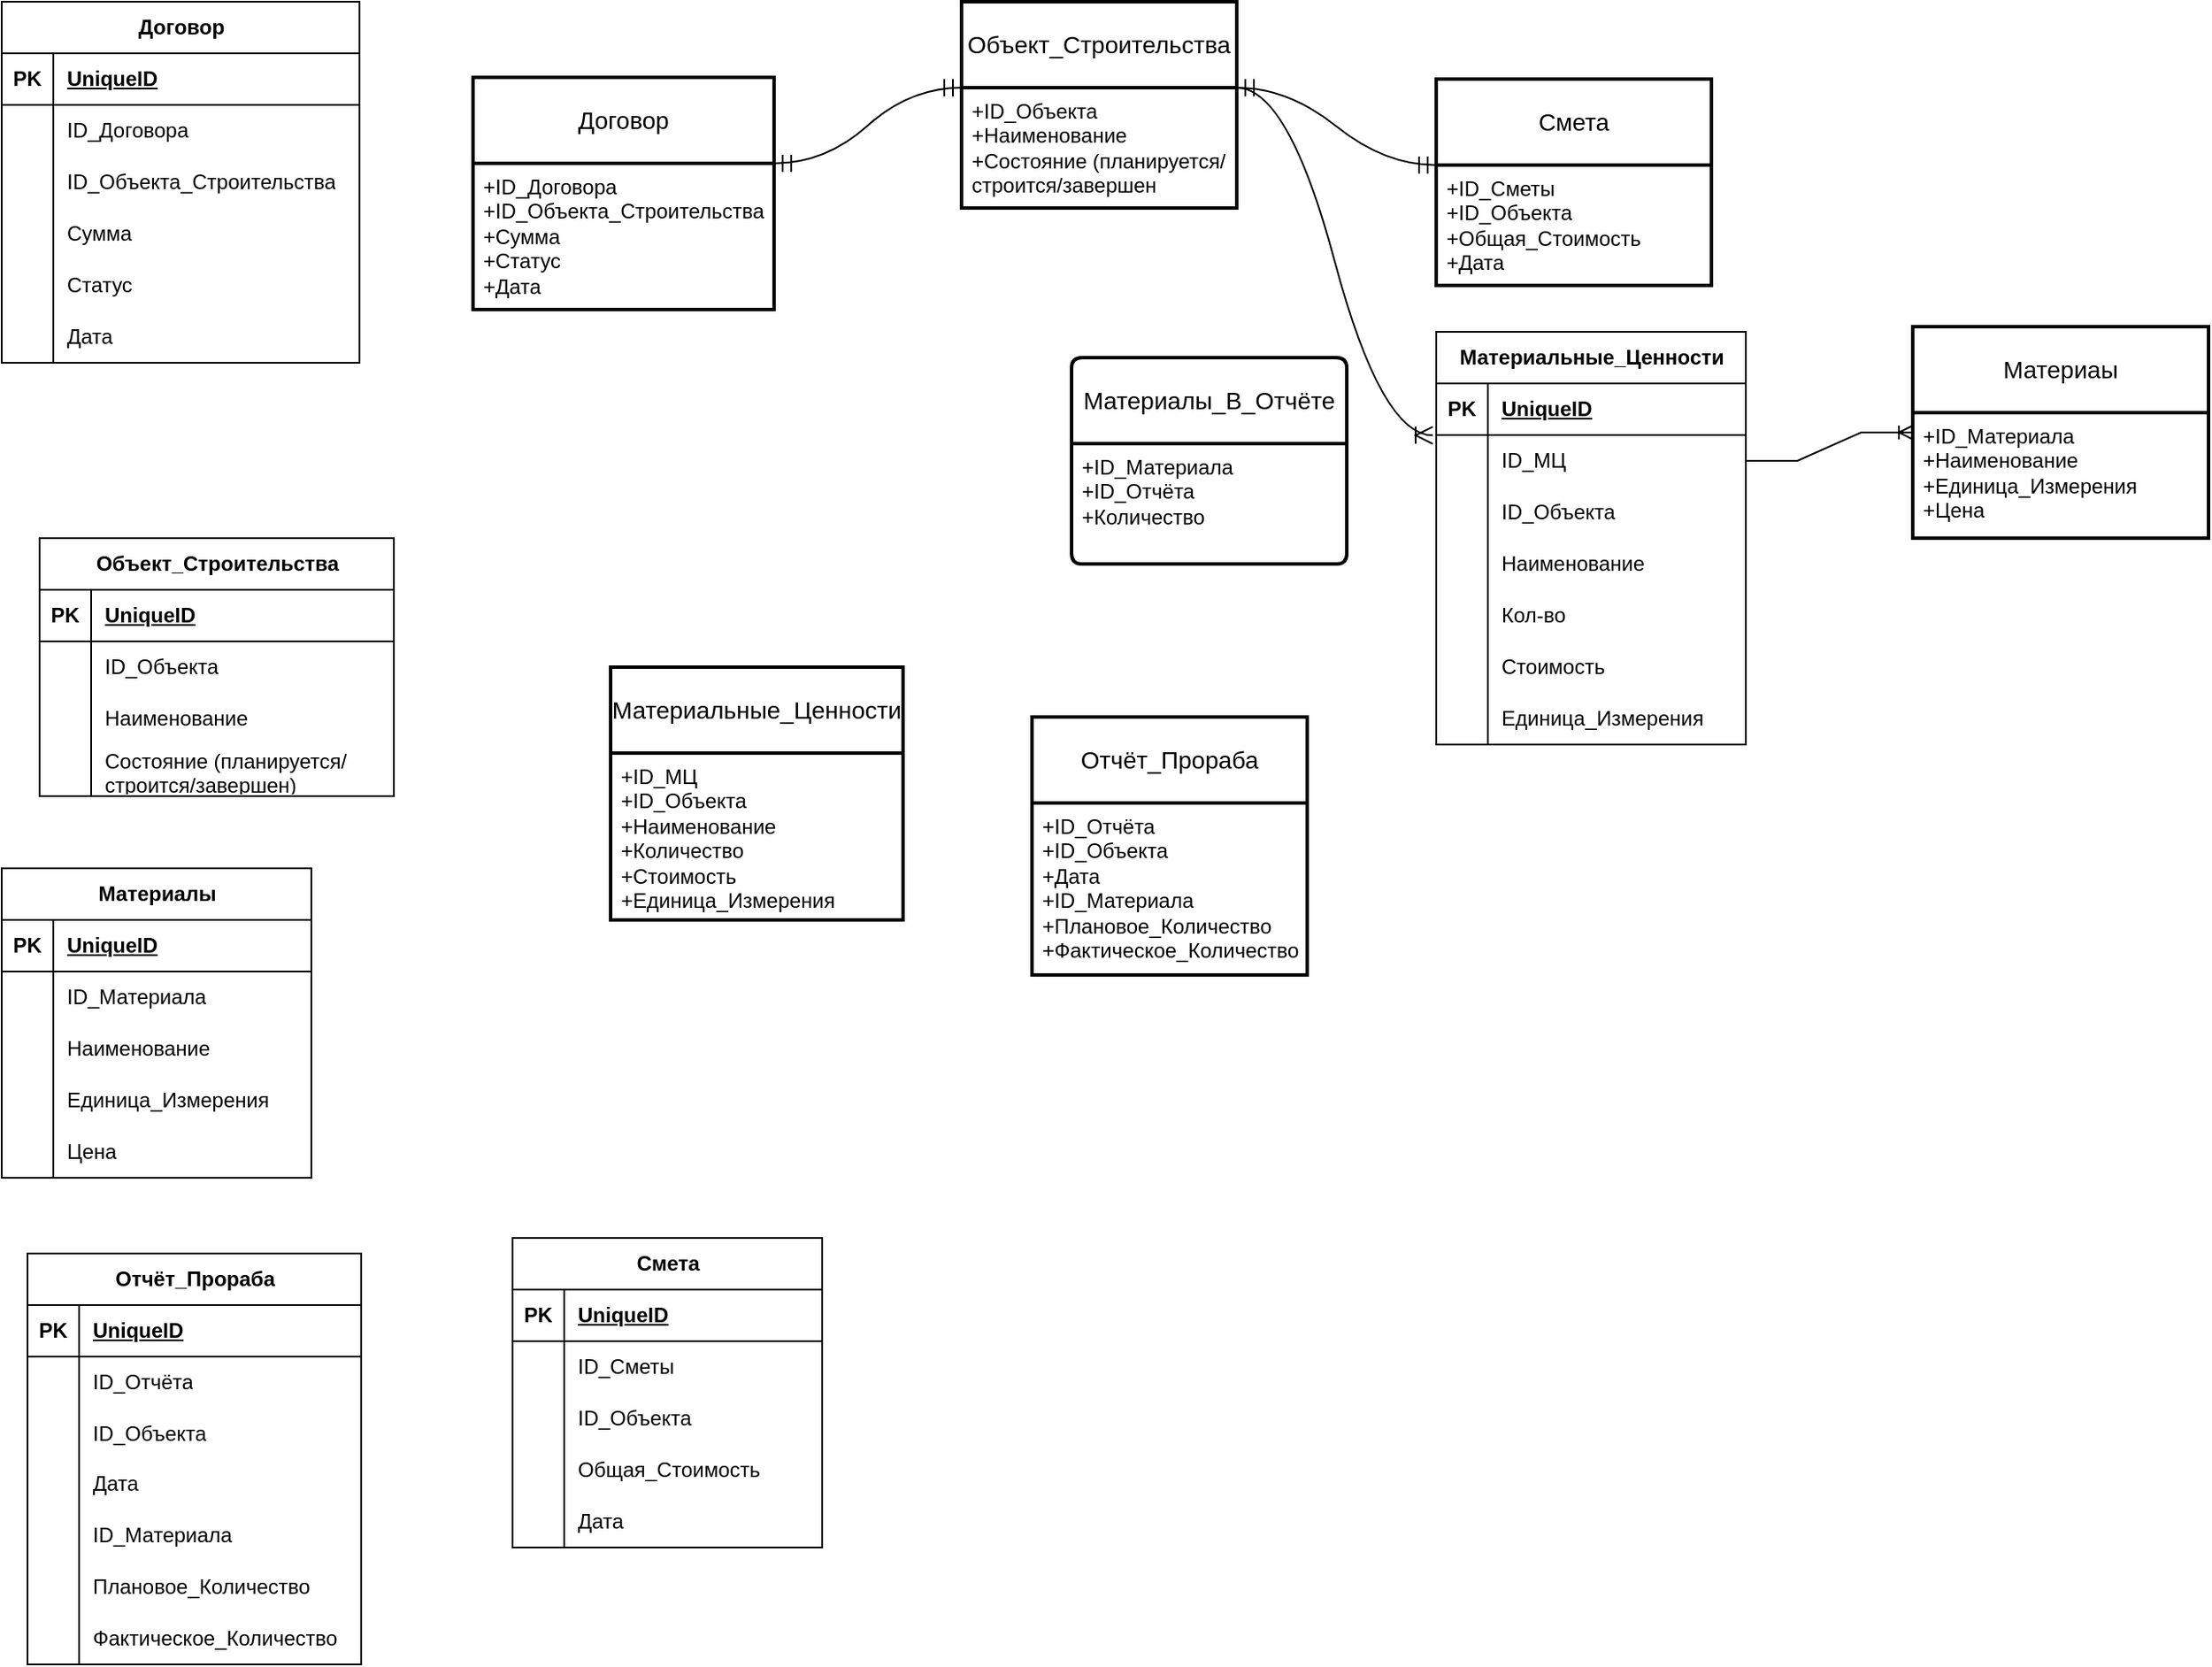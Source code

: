 <mxfile version="25.0.3" pages="2">
  <diagram name="Страница — 1" id="jWM-t-ALITsWInv-GOMF">
    <mxGraphModel dx="999" dy="909" grid="0" gridSize="10" guides="1" tooltips="1" connect="1" arrows="1" fold="1" page="0" pageScale="1" pageWidth="827" pageHeight="1169" math="0" shadow="0">
      <root>
        <mxCell id="0" />
        <mxCell id="1" parent="0" />
        <mxCell id="Ja0Q53BroZUUoiDDHx71-6" value="Договор" style="shape=table;startSize=30;container=1;collapsible=1;childLayout=tableLayout;fixedRows=1;rowLines=0;fontStyle=1;align=center;resizeLast=1;html=1;" parent="1" vertex="1">
          <mxGeometry x="89" y="-241" width="208" height="210" as="geometry" />
        </mxCell>
        <mxCell id="Ja0Q53BroZUUoiDDHx71-7" value="" style="shape=tableRow;horizontal=0;startSize=0;swimlaneHead=0;swimlaneBody=0;fillColor=none;collapsible=0;dropTarget=0;points=[[0,0.5],[1,0.5]];portConstraint=eastwest;top=0;left=0;right=0;bottom=1;" parent="Ja0Q53BroZUUoiDDHx71-6" vertex="1">
          <mxGeometry y="30" width="208" height="30" as="geometry" />
        </mxCell>
        <mxCell id="Ja0Q53BroZUUoiDDHx71-8" value="PK" style="shape=partialRectangle;connectable=0;fillColor=none;top=0;left=0;bottom=0;right=0;fontStyle=1;overflow=hidden;whiteSpace=wrap;html=1;" parent="Ja0Q53BroZUUoiDDHx71-7" vertex="1">
          <mxGeometry width="30" height="30" as="geometry">
            <mxRectangle width="30" height="30" as="alternateBounds" />
          </mxGeometry>
        </mxCell>
        <mxCell id="Ja0Q53BroZUUoiDDHx71-9" value="UniqueID" style="shape=partialRectangle;connectable=0;fillColor=none;top=0;left=0;bottom=0;right=0;align=left;spacingLeft=6;fontStyle=5;overflow=hidden;whiteSpace=wrap;html=1;" parent="Ja0Q53BroZUUoiDDHx71-7" vertex="1">
          <mxGeometry x="30" width="178" height="30" as="geometry">
            <mxRectangle width="178" height="30" as="alternateBounds" />
          </mxGeometry>
        </mxCell>
        <mxCell id="Ja0Q53BroZUUoiDDHx71-10" value="" style="shape=tableRow;horizontal=0;startSize=0;swimlaneHead=0;swimlaneBody=0;fillColor=none;collapsible=0;dropTarget=0;points=[[0,0.5],[1,0.5]];portConstraint=eastwest;top=0;left=0;right=0;bottom=0;" parent="Ja0Q53BroZUUoiDDHx71-6" vertex="1">
          <mxGeometry y="60" width="208" height="30" as="geometry" />
        </mxCell>
        <mxCell id="Ja0Q53BroZUUoiDDHx71-11" value="" style="shape=partialRectangle;connectable=0;fillColor=none;top=0;left=0;bottom=0;right=0;editable=1;overflow=hidden;whiteSpace=wrap;html=1;" parent="Ja0Q53BroZUUoiDDHx71-10" vertex="1">
          <mxGeometry width="30" height="30" as="geometry">
            <mxRectangle width="30" height="30" as="alternateBounds" />
          </mxGeometry>
        </mxCell>
        <mxCell id="Ja0Q53BroZUUoiDDHx71-12" value="ID_Договора" style="shape=partialRectangle;connectable=0;fillColor=none;top=0;left=0;bottom=0;right=0;align=left;spacingLeft=6;overflow=hidden;whiteSpace=wrap;html=1;" parent="Ja0Q53BroZUUoiDDHx71-10" vertex="1">
          <mxGeometry x="30" width="178" height="30" as="geometry">
            <mxRectangle width="178" height="30" as="alternateBounds" />
          </mxGeometry>
        </mxCell>
        <mxCell id="Ja0Q53BroZUUoiDDHx71-13" value="" style="shape=tableRow;horizontal=0;startSize=0;swimlaneHead=0;swimlaneBody=0;fillColor=none;collapsible=0;dropTarget=0;points=[[0,0.5],[1,0.5]];portConstraint=eastwest;top=0;left=0;right=0;bottom=0;" parent="Ja0Q53BroZUUoiDDHx71-6" vertex="1">
          <mxGeometry y="90" width="208" height="30" as="geometry" />
        </mxCell>
        <mxCell id="Ja0Q53BroZUUoiDDHx71-14" value="" style="shape=partialRectangle;connectable=0;fillColor=none;top=0;left=0;bottom=0;right=0;editable=1;overflow=hidden;whiteSpace=wrap;html=1;" parent="Ja0Q53BroZUUoiDDHx71-13" vertex="1">
          <mxGeometry width="30" height="30" as="geometry">
            <mxRectangle width="30" height="30" as="alternateBounds" />
          </mxGeometry>
        </mxCell>
        <mxCell id="Ja0Q53BroZUUoiDDHx71-15" value="ID_Объекта_Строительства" style="shape=partialRectangle;connectable=0;fillColor=none;top=0;left=0;bottom=0;right=0;align=left;spacingLeft=6;overflow=hidden;whiteSpace=wrap;html=1;" parent="Ja0Q53BroZUUoiDDHx71-13" vertex="1">
          <mxGeometry x="30" width="178" height="30" as="geometry">
            <mxRectangle width="178" height="30" as="alternateBounds" />
          </mxGeometry>
        </mxCell>
        <mxCell id="Ja0Q53BroZUUoiDDHx71-16" value="" style="shape=tableRow;horizontal=0;startSize=0;swimlaneHead=0;swimlaneBody=0;fillColor=none;collapsible=0;dropTarget=0;points=[[0,0.5],[1,0.5]];portConstraint=eastwest;top=0;left=0;right=0;bottom=0;" parent="Ja0Q53BroZUUoiDDHx71-6" vertex="1">
          <mxGeometry y="120" width="208" height="30" as="geometry" />
        </mxCell>
        <mxCell id="Ja0Q53BroZUUoiDDHx71-17" value="" style="shape=partialRectangle;connectable=0;fillColor=none;top=0;left=0;bottom=0;right=0;editable=1;overflow=hidden;whiteSpace=wrap;html=1;" parent="Ja0Q53BroZUUoiDDHx71-16" vertex="1">
          <mxGeometry width="30" height="30" as="geometry">
            <mxRectangle width="30" height="30" as="alternateBounds" />
          </mxGeometry>
        </mxCell>
        <mxCell id="Ja0Q53BroZUUoiDDHx71-18" value="Сумма" style="shape=partialRectangle;connectable=0;fillColor=none;top=0;left=0;bottom=0;right=0;align=left;spacingLeft=6;overflow=hidden;whiteSpace=wrap;html=1;" parent="Ja0Q53BroZUUoiDDHx71-16" vertex="1">
          <mxGeometry x="30" width="178" height="30" as="geometry">
            <mxRectangle width="178" height="30" as="alternateBounds" />
          </mxGeometry>
        </mxCell>
        <mxCell id="Ja0Q53BroZUUoiDDHx71-35" value="" style="shape=tableRow;horizontal=0;startSize=0;swimlaneHead=0;swimlaneBody=0;fillColor=none;collapsible=0;dropTarget=0;points=[[0,0.5],[1,0.5]];portConstraint=eastwest;top=0;left=0;right=0;bottom=0;" parent="Ja0Q53BroZUUoiDDHx71-6" vertex="1">
          <mxGeometry y="150" width="208" height="30" as="geometry" />
        </mxCell>
        <mxCell id="Ja0Q53BroZUUoiDDHx71-36" value="" style="shape=partialRectangle;connectable=0;fillColor=none;top=0;left=0;bottom=0;right=0;editable=1;overflow=hidden;whiteSpace=wrap;html=1;" parent="Ja0Q53BroZUUoiDDHx71-35" vertex="1">
          <mxGeometry width="30" height="30" as="geometry">
            <mxRectangle width="30" height="30" as="alternateBounds" />
          </mxGeometry>
        </mxCell>
        <mxCell id="Ja0Q53BroZUUoiDDHx71-37" value="Статус" style="shape=partialRectangle;connectable=0;fillColor=none;top=0;left=0;bottom=0;right=0;align=left;spacingLeft=6;overflow=hidden;whiteSpace=wrap;html=1;" parent="Ja0Q53BroZUUoiDDHx71-35" vertex="1">
          <mxGeometry x="30" width="178" height="30" as="geometry">
            <mxRectangle width="178" height="30" as="alternateBounds" />
          </mxGeometry>
        </mxCell>
        <mxCell id="Ja0Q53BroZUUoiDDHx71-38" value="" style="shape=tableRow;horizontal=0;startSize=0;swimlaneHead=0;swimlaneBody=0;fillColor=none;collapsible=0;dropTarget=0;points=[[0,0.5],[1,0.5]];portConstraint=eastwest;top=0;left=0;right=0;bottom=0;" parent="Ja0Q53BroZUUoiDDHx71-6" vertex="1">
          <mxGeometry y="180" width="208" height="30" as="geometry" />
        </mxCell>
        <mxCell id="Ja0Q53BroZUUoiDDHx71-39" value="" style="shape=partialRectangle;connectable=0;fillColor=none;top=0;left=0;bottom=0;right=0;editable=1;overflow=hidden;whiteSpace=wrap;html=1;" parent="Ja0Q53BroZUUoiDDHx71-38" vertex="1">
          <mxGeometry width="30" height="30" as="geometry">
            <mxRectangle width="30" height="30" as="alternateBounds" />
          </mxGeometry>
        </mxCell>
        <mxCell id="Ja0Q53BroZUUoiDDHx71-40" value="Дата" style="shape=partialRectangle;connectable=0;fillColor=none;top=0;left=0;bottom=0;right=0;align=left;spacingLeft=6;overflow=hidden;whiteSpace=wrap;html=1;" parent="Ja0Q53BroZUUoiDDHx71-38" vertex="1">
          <mxGeometry x="30" width="178" height="30" as="geometry">
            <mxRectangle width="178" height="30" as="alternateBounds" />
          </mxGeometry>
        </mxCell>
        <mxCell id="Ja0Q53BroZUUoiDDHx71-19" value="Объект_Строительства" style="shape=table;startSize=30;container=1;collapsible=1;childLayout=tableLayout;fixedRows=1;rowLines=0;fontStyle=1;align=center;resizeLast=1;html=1;" parent="1" vertex="1">
          <mxGeometry x="111" y="71" width="206" height="150" as="geometry" />
        </mxCell>
        <mxCell id="Ja0Q53BroZUUoiDDHx71-20" value="" style="shape=tableRow;horizontal=0;startSize=0;swimlaneHead=0;swimlaneBody=0;fillColor=none;collapsible=0;dropTarget=0;points=[[0,0.5],[1,0.5]];portConstraint=eastwest;top=0;left=0;right=0;bottom=1;" parent="Ja0Q53BroZUUoiDDHx71-19" vertex="1">
          <mxGeometry y="30" width="206" height="30" as="geometry" />
        </mxCell>
        <mxCell id="Ja0Q53BroZUUoiDDHx71-21" value="PK" style="shape=partialRectangle;connectable=0;fillColor=none;top=0;left=0;bottom=0;right=0;fontStyle=1;overflow=hidden;whiteSpace=wrap;html=1;" parent="Ja0Q53BroZUUoiDDHx71-20" vertex="1">
          <mxGeometry width="30" height="30" as="geometry">
            <mxRectangle width="30" height="30" as="alternateBounds" />
          </mxGeometry>
        </mxCell>
        <mxCell id="Ja0Q53BroZUUoiDDHx71-22" value="UniqueID" style="shape=partialRectangle;connectable=0;fillColor=none;top=0;left=0;bottom=0;right=0;align=left;spacingLeft=6;fontStyle=5;overflow=hidden;whiteSpace=wrap;html=1;" parent="Ja0Q53BroZUUoiDDHx71-20" vertex="1">
          <mxGeometry x="30" width="176" height="30" as="geometry">
            <mxRectangle width="176" height="30" as="alternateBounds" />
          </mxGeometry>
        </mxCell>
        <mxCell id="Ja0Q53BroZUUoiDDHx71-23" value="" style="shape=tableRow;horizontal=0;startSize=0;swimlaneHead=0;swimlaneBody=0;fillColor=none;collapsible=0;dropTarget=0;points=[[0,0.5],[1,0.5]];portConstraint=eastwest;top=0;left=0;right=0;bottom=0;" parent="Ja0Q53BroZUUoiDDHx71-19" vertex="1">
          <mxGeometry y="60" width="206" height="30" as="geometry" />
        </mxCell>
        <mxCell id="Ja0Q53BroZUUoiDDHx71-24" value="" style="shape=partialRectangle;connectable=0;fillColor=none;top=0;left=0;bottom=0;right=0;editable=1;overflow=hidden;whiteSpace=wrap;html=1;" parent="Ja0Q53BroZUUoiDDHx71-23" vertex="1">
          <mxGeometry width="30" height="30" as="geometry">
            <mxRectangle width="30" height="30" as="alternateBounds" />
          </mxGeometry>
        </mxCell>
        <mxCell id="Ja0Q53BroZUUoiDDHx71-25" value=" ID_Объекта" style="shape=partialRectangle;connectable=0;fillColor=none;top=0;left=0;bottom=0;right=0;align=left;spacingLeft=6;overflow=hidden;whiteSpace=wrap;html=1;" parent="Ja0Q53BroZUUoiDDHx71-23" vertex="1">
          <mxGeometry x="30" width="176" height="30" as="geometry">
            <mxRectangle width="176" height="30" as="alternateBounds" />
          </mxGeometry>
        </mxCell>
        <mxCell id="Ja0Q53BroZUUoiDDHx71-26" value="" style="shape=tableRow;horizontal=0;startSize=0;swimlaneHead=0;swimlaneBody=0;fillColor=none;collapsible=0;dropTarget=0;points=[[0,0.5],[1,0.5]];portConstraint=eastwest;top=0;left=0;right=0;bottom=0;" parent="Ja0Q53BroZUUoiDDHx71-19" vertex="1">
          <mxGeometry y="90" width="206" height="30" as="geometry" />
        </mxCell>
        <mxCell id="Ja0Q53BroZUUoiDDHx71-27" value="" style="shape=partialRectangle;connectable=0;fillColor=none;top=0;left=0;bottom=0;right=0;editable=1;overflow=hidden;whiteSpace=wrap;html=1;" parent="Ja0Q53BroZUUoiDDHx71-26" vertex="1">
          <mxGeometry width="30" height="30" as="geometry">
            <mxRectangle width="30" height="30" as="alternateBounds" />
          </mxGeometry>
        </mxCell>
        <mxCell id="Ja0Q53BroZUUoiDDHx71-28" value="Наименование" style="shape=partialRectangle;connectable=0;fillColor=none;top=0;left=0;bottom=0;right=0;align=left;spacingLeft=6;overflow=hidden;whiteSpace=wrap;html=1;" parent="Ja0Q53BroZUUoiDDHx71-26" vertex="1">
          <mxGeometry x="30" width="176" height="30" as="geometry">
            <mxRectangle width="176" height="30" as="alternateBounds" />
          </mxGeometry>
        </mxCell>
        <mxCell id="Ja0Q53BroZUUoiDDHx71-29" value="" style="shape=tableRow;horizontal=0;startSize=0;swimlaneHead=0;swimlaneBody=0;fillColor=none;collapsible=0;dropTarget=0;points=[[0,0.5],[1,0.5]];portConstraint=eastwest;top=0;left=0;right=0;bottom=0;" parent="Ja0Q53BroZUUoiDDHx71-19" vertex="1">
          <mxGeometry y="120" width="206" height="30" as="geometry" />
        </mxCell>
        <mxCell id="Ja0Q53BroZUUoiDDHx71-30" value="" style="shape=partialRectangle;connectable=0;fillColor=none;top=0;left=0;bottom=0;right=0;editable=1;overflow=hidden;whiteSpace=wrap;html=1;" parent="Ja0Q53BroZUUoiDDHx71-29" vertex="1">
          <mxGeometry width="30" height="30" as="geometry">
            <mxRectangle width="30" height="30" as="alternateBounds" />
          </mxGeometry>
        </mxCell>
        <mxCell id="Ja0Q53BroZUUoiDDHx71-31" value="Состояние (планируется/строится/завершен)" style="shape=partialRectangle;connectable=0;fillColor=none;top=0;left=0;bottom=0;right=0;align=left;spacingLeft=6;overflow=hidden;whiteSpace=wrap;html=1;" parent="Ja0Q53BroZUUoiDDHx71-29" vertex="1">
          <mxGeometry x="30" width="176" height="30" as="geometry">
            <mxRectangle width="176" height="30" as="alternateBounds" />
          </mxGeometry>
        </mxCell>
        <mxCell id="Ja0Q53BroZUUoiDDHx71-41" value="Материалы" style="shape=table;startSize=30;container=1;collapsible=1;childLayout=tableLayout;fixedRows=1;rowLines=0;fontStyle=1;align=center;resizeLast=1;html=1;" parent="1" vertex="1">
          <mxGeometry x="89" y="263" width="180" height="180" as="geometry" />
        </mxCell>
        <mxCell id="Ja0Q53BroZUUoiDDHx71-42" value="" style="shape=tableRow;horizontal=0;startSize=0;swimlaneHead=0;swimlaneBody=0;fillColor=none;collapsible=0;dropTarget=0;points=[[0,0.5],[1,0.5]];portConstraint=eastwest;top=0;left=0;right=0;bottom=1;" parent="Ja0Q53BroZUUoiDDHx71-41" vertex="1">
          <mxGeometry y="30" width="180" height="30" as="geometry" />
        </mxCell>
        <mxCell id="Ja0Q53BroZUUoiDDHx71-43" value="PK" style="shape=partialRectangle;connectable=0;fillColor=none;top=0;left=0;bottom=0;right=0;fontStyle=1;overflow=hidden;whiteSpace=wrap;html=1;" parent="Ja0Q53BroZUUoiDDHx71-42" vertex="1">
          <mxGeometry width="30" height="30" as="geometry">
            <mxRectangle width="30" height="30" as="alternateBounds" />
          </mxGeometry>
        </mxCell>
        <mxCell id="Ja0Q53BroZUUoiDDHx71-44" value="UniqueID" style="shape=partialRectangle;connectable=0;fillColor=none;top=0;left=0;bottom=0;right=0;align=left;spacingLeft=6;fontStyle=5;overflow=hidden;whiteSpace=wrap;html=1;" parent="Ja0Q53BroZUUoiDDHx71-42" vertex="1">
          <mxGeometry x="30" width="150" height="30" as="geometry">
            <mxRectangle width="150" height="30" as="alternateBounds" />
          </mxGeometry>
        </mxCell>
        <mxCell id="Ja0Q53BroZUUoiDDHx71-45" value="" style="shape=tableRow;horizontal=0;startSize=0;swimlaneHead=0;swimlaneBody=0;fillColor=none;collapsible=0;dropTarget=0;points=[[0,0.5],[1,0.5]];portConstraint=eastwest;top=0;left=0;right=0;bottom=0;" parent="Ja0Q53BroZUUoiDDHx71-41" vertex="1">
          <mxGeometry y="60" width="180" height="30" as="geometry" />
        </mxCell>
        <mxCell id="Ja0Q53BroZUUoiDDHx71-46" value="" style="shape=partialRectangle;connectable=0;fillColor=none;top=0;left=0;bottom=0;right=0;editable=1;overflow=hidden;whiteSpace=wrap;html=1;" parent="Ja0Q53BroZUUoiDDHx71-45" vertex="1">
          <mxGeometry width="30" height="30" as="geometry">
            <mxRectangle width="30" height="30" as="alternateBounds" />
          </mxGeometry>
        </mxCell>
        <mxCell id="Ja0Q53BroZUUoiDDHx71-47" value="ID_Материала" style="shape=partialRectangle;connectable=0;fillColor=none;top=0;left=0;bottom=0;right=0;align=left;spacingLeft=6;overflow=hidden;whiteSpace=wrap;html=1;" parent="Ja0Q53BroZUUoiDDHx71-45" vertex="1">
          <mxGeometry x="30" width="150" height="30" as="geometry">
            <mxRectangle width="150" height="30" as="alternateBounds" />
          </mxGeometry>
        </mxCell>
        <mxCell id="Ja0Q53BroZUUoiDDHx71-48" value="" style="shape=tableRow;horizontal=0;startSize=0;swimlaneHead=0;swimlaneBody=0;fillColor=none;collapsible=0;dropTarget=0;points=[[0,0.5],[1,0.5]];portConstraint=eastwest;top=0;left=0;right=0;bottom=0;" parent="Ja0Q53BroZUUoiDDHx71-41" vertex="1">
          <mxGeometry y="90" width="180" height="30" as="geometry" />
        </mxCell>
        <mxCell id="Ja0Q53BroZUUoiDDHx71-49" value="" style="shape=partialRectangle;connectable=0;fillColor=none;top=0;left=0;bottom=0;right=0;editable=1;overflow=hidden;whiteSpace=wrap;html=1;" parent="Ja0Q53BroZUUoiDDHx71-48" vertex="1">
          <mxGeometry width="30" height="30" as="geometry">
            <mxRectangle width="30" height="30" as="alternateBounds" />
          </mxGeometry>
        </mxCell>
        <mxCell id="Ja0Q53BroZUUoiDDHx71-50" value="Наименование" style="shape=partialRectangle;connectable=0;fillColor=none;top=0;left=0;bottom=0;right=0;align=left;spacingLeft=6;overflow=hidden;whiteSpace=wrap;html=1;" parent="Ja0Q53BroZUUoiDDHx71-48" vertex="1">
          <mxGeometry x="30" width="150" height="30" as="geometry">
            <mxRectangle width="150" height="30" as="alternateBounds" />
          </mxGeometry>
        </mxCell>
        <mxCell id="Ja0Q53BroZUUoiDDHx71-51" value="" style="shape=tableRow;horizontal=0;startSize=0;swimlaneHead=0;swimlaneBody=0;fillColor=none;collapsible=0;dropTarget=0;points=[[0,0.5],[1,0.5]];portConstraint=eastwest;top=0;left=0;right=0;bottom=0;" parent="Ja0Q53BroZUUoiDDHx71-41" vertex="1">
          <mxGeometry y="120" width="180" height="30" as="geometry" />
        </mxCell>
        <mxCell id="Ja0Q53BroZUUoiDDHx71-52" value="" style="shape=partialRectangle;connectable=0;fillColor=none;top=0;left=0;bottom=0;right=0;editable=1;overflow=hidden;whiteSpace=wrap;html=1;" parent="Ja0Q53BroZUUoiDDHx71-51" vertex="1">
          <mxGeometry width="30" height="30" as="geometry">
            <mxRectangle width="30" height="30" as="alternateBounds" />
          </mxGeometry>
        </mxCell>
        <mxCell id="Ja0Q53BroZUUoiDDHx71-53" value="Единица_Измерения" style="shape=partialRectangle;connectable=0;fillColor=none;top=0;left=0;bottom=0;right=0;align=left;spacingLeft=6;overflow=hidden;whiteSpace=wrap;html=1;" parent="Ja0Q53BroZUUoiDDHx71-51" vertex="1">
          <mxGeometry x="30" width="150" height="30" as="geometry">
            <mxRectangle width="150" height="30" as="alternateBounds" />
          </mxGeometry>
        </mxCell>
        <mxCell id="Ja0Q53BroZUUoiDDHx71-54" value="" style="shape=tableRow;horizontal=0;startSize=0;swimlaneHead=0;swimlaneBody=0;fillColor=none;collapsible=0;dropTarget=0;points=[[0,0.5],[1,0.5]];portConstraint=eastwest;top=0;left=0;right=0;bottom=0;" parent="Ja0Q53BroZUUoiDDHx71-41" vertex="1">
          <mxGeometry y="150" width="180" height="30" as="geometry" />
        </mxCell>
        <mxCell id="Ja0Q53BroZUUoiDDHx71-55" value="" style="shape=partialRectangle;connectable=0;fillColor=none;top=0;left=0;bottom=0;right=0;editable=1;overflow=hidden;whiteSpace=wrap;html=1;" parent="Ja0Q53BroZUUoiDDHx71-54" vertex="1">
          <mxGeometry width="30" height="30" as="geometry">
            <mxRectangle width="30" height="30" as="alternateBounds" />
          </mxGeometry>
        </mxCell>
        <mxCell id="Ja0Q53BroZUUoiDDHx71-56" value="Цена" style="shape=partialRectangle;connectable=0;fillColor=none;top=0;left=0;bottom=0;right=0;align=left;spacingLeft=6;overflow=hidden;whiteSpace=wrap;html=1;" parent="Ja0Q53BroZUUoiDDHx71-54" vertex="1">
          <mxGeometry x="30" width="150" height="30" as="geometry">
            <mxRectangle width="150" height="30" as="alternateBounds" />
          </mxGeometry>
        </mxCell>
        <mxCell id="Ja0Q53BroZUUoiDDHx71-57" value="Отчёт_Прораба" style="shape=table;startSize=30;container=1;collapsible=1;childLayout=tableLayout;fixedRows=1;rowLines=0;fontStyle=1;align=center;resizeLast=1;html=1;" parent="1" vertex="1">
          <mxGeometry x="104" y="487" width="194" height="239" as="geometry" />
        </mxCell>
        <mxCell id="Ja0Q53BroZUUoiDDHx71-58" value="" style="shape=tableRow;horizontal=0;startSize=0;swimlaneHead=0;swimlaneBody=0;fillColor=none;collapsible=0;dropTarget=0;points=[[0,0.5],[1,0.5]];portConstraint=eastwest;top=0;left=0;right=0;bottom=1;" parent="Ja0Q53BroZUUoiDDHx71-57" vertex="1">
          <mxGeometry y="30" width="194" height="30" as="geometry" />
        </mxCell>
        <mxCell id="Ja0Q53BroZUUoiDDHx71-59" value="PK" style="shape=partialRectangle;connectable=0;fillColor=none;top=0;left=0;bottom=0;right=0;fontStyle=1;overflow=hidden;whiteSpace=wrap;html=1;" parent="Ja0Q53BroZUUoiDDHx71-58" vertex="1">
          <mxGeometry width="30" height="30" as="geometry">
            <mxRectangle width="30" height="30" as="alternateBounds" />
          </mxGeometry>
        </mxCell>
        <mxCell id="Ja0Q53BroZUUoiDDHx71-60" value="UniqueID" style="shape=partialRectangle;connectable=0;fillColor=none;top=0;left=0;bottom=0;right=0;align=left;spacingLeft=6;fontStyle=5;overflow=hidden;whiteSpace=wrap;html=1;" parent="Ja0Q53BroZUUoiDDHx71-58" vertex="1">
          <mxGeometry x="30" width="164" height="30" as="geometry">
            <mxRectangle width="164" height="30" as="alternateBounds" />
          </mxGeometry>
        </mxCell>
        <mxCell id="Ja0Q53BroZUUoiDDHx71-61" value="" style="shape=tableRow;horizontal=0;startSize=0;swimlaneHead=0;swimlaneBody=0;fillColor=none;collapsible=0;dropTarget=0;points=[[0,0.5],[1,0.5]];portConstraint=eastwest;top=0;left=0;right=0;bottom=0;" parent="Ja0Q53BroZUUoiDDHx71-57" vertex="1">
          <mxGeometry y="60" width="194" height="30" as="geometry" />
        </mxCell>
        <mxCell id="Ja0Q53BroZUUoiDDHx71-62" value="" style="shape=partialRectangle;connectable=0;fillColor=none;top=0;left=0;bottom=0;right=0;editable=1;overflow=hidden;whiteSpace=wrap;html=1;" parent="Ja0Q53BroZUUoiDDHx71-61" vertex="1">
          <mxGeometry width="30" height="30" as="geometry">
            <mxRectangle width="30" height="30" as="alternateBounds" />
          </mxGeometry>
        </mxCell>
        <mxCell id="Ja0Q53BroZUUoiDDHx71-63" value="ID_Отчёта" style="shape=partialRectangle;connectable=0;fillColor=none;top=0;left=0;bottom=0;right=0;align=left;spacingLeft=6;overflow=hidden;whiteSpace=wrap;html=1;" parent="Ja0Q53BroZUUoiDDHx71-61" vertex="1">
          <mxGeometry x="30" width="164" height="30" as="geometry">
            <mxRectangle width="164" height="30" as="alternateBounds" />
          </mxGeometry>
        </mxCell>
        <mxCell id="Ja0Q53BroZUUoiDDHx71-64" value="" style="shape=tableRow;horizontal=0;startSize=0;swimlaneHead=0;swimlaneBody=0;fillColor=none;collapsible=0;dropTarget=0;points=[[0,0.5],[1,0.5]];portConstraint=eastwest;top=0;left=0;right=0;bottom=0;" parent="Ja0Q53BroZUUoiDDHx71-57" vertex="1">
          <mxGeometry y="90" width="194" height="29" as="geometry" />
        </mxCell>
        <mxCell id="Ja0Q53BroZUUoiDDHx71-65" value="" style="shape=partialRectangle;connectable=0;fillColor=none;top=0;left=0;bottom=0;right=0;editable=1;overflow=hidden;whiteSpace=wrap;html=1;" parent="Ja0Q53BroZUUoiDDHx71-64" vertex="1">
          <mxGeometry width="30" height="29" as="geometry">
            <mxRectangle width="30" height="29" as="alternateBounds" />
          </mxGeometry>
        </mxCell>
        <mxCell id="Ja0Q53BroZUUoiDDHx71-66" value="ID_Объекта" style="shape=partialRectangle;connectable=0;fillColor=none;top=0;left=0;bottom=0;right=0;align=left;spacingLeft=6;overflow=hidden;whiteSpace=wrap;html=1;" parent="Ja0Q53BroZUUoiDDHx71-64" vertex="1">
          <mxGeometry x="30" width="164" height="29" as="geometry">
            <mxRectangle width="164" height="29" as="alternateBounds" />
          </mxGeometry>
        </mxCell>
        <mxCell id="Ja0Q53BroZUUoiDDHx71-67" value="" style="shape=tableRow;horizontal=0;startSize=0;swimlaneHead=0;swimlaneBody=0;fillColor=none;collapsible=0;dropTarget=0;points=[[0,0.5],[1,0.5]];portConstraint=eastwest;top=0;left=0;right=0;bottom=0;" parent="Ja0Q53BroZUUoiDDHx71-57" vertex="1">
          <mxGeometry y="119" width="194" height="30" as="geometry" />
        </mxCell>
        <mxCell id="Ja0Q53BroZUUoiDDHx71-68" value="" style="shape=partialRectangle;connectable=0;fillColor=none;top=0;left=0;bottom=0;right=0;editable=1;overflow=hidden;whiteSpace=wrap;html=1;" parent="Ja0Q53BroZUUoiDDHx71-67" vertex="1">
          <mxGeometry width="30" height="30" as="geometry">
            <mxRectangle width="30" height="30" as="alternateBounds" />
          </mxGeometry>
        </mxCell>
        <mxCell id="Ja0Q53BroZUUoiDDHx71-69" value="Дата" style="shape=partialRectangle;connectable=0;fillColor=none;top=0;left=0;bottom=0;right=0;align=left;spacingLeft=6;overflow=hidden;whiteSpace=wrap;html=1;" parent="Ja0Q53BroZUUoiDDHx71-67" vertex="1">
          <mxGeometry x="30" width="164" height="30" as="geometry">
            <mxRectangle width="164" height="30" as="alternateBounds" />
          </mxGeometry>
        </mxCell>
        <mxCell id="Ja0Q53BroZUUoiDDHx71-70" value="" style="shape=tableRow;horizontal=0;startSize=0;swimlaneHead=0;swimlaneBody=0;fillColor=none;collapsible=0;dropTarget=0;points=[[0,0.5],[1,0.5]];portConstraint=eastwest;top=0;left=0;right=0;bottom=0;" parent="Ja0Q53BroZUUoiDDHx71-57" vertex="1">
          <mxGeometry y="149" width="194" height="30" as="geometry" />
        </mxCell>
        <mxCell id="Ja0Q53BroZUUoiDDHx71-71" value="" style="shape=partialRectangle;connectable=0;fillColor=none;top=0;left=0;bottom=0;right=0;editable=1;overflow=hidden;whiteSpace=wrap;html=1;" parent="Ja0Q53BroZUUoiDDHx71-70" vertex="1">
          <mxGeometry width="30" height="30" as="geometry">
            <mxRectangle width="30" height="30" as="alternateBounds" />
          </mxGeometry>
        </mxCell>
        <mxCell id="Ja0Q53BroZUUoiDDHx71-72" value="ID_Материала" style="shape=partialRectangle;connectable=0;fillColor=none;top=0;left=0;bottom=0;right=0;align=left;spacingLeft=6;overflow=hidden;whiteSpace=wrap;html=1;" parent="Ja0Q53BroZUUoiDDHx71-70" vertex="1">
          <mxGeometry x="30" width="164" height="30" as="geometry">
            <mxRectangle width="164" height="30" as="alternateBounds" />
          </mxGeometry>
        </mxCell>
        <mxCell id="Ja0Q53BroZUUoiDDHx71-73" value="" style="shape=tableRow;horizontal=0;startSize=0;swimlaneHead=0;swimlaneBody=0;fillColor=none;collapsible=0;dropTarget=0;points=[[0,0.5],[1,0.5]];portConstraint=eastwest;top=0;left=0;right=0;bottom=0;" parent="Ja0Q53BroZUUoiDDHx71-57" vertex="1">
          <mxGeometry y="179" width="194" height="30" as="geometry" />
        </mxCell>
        <mxCell id="Ja0Q53BroZUUoiDDHx71-74" value="" style="shape=partialRectangle;connectable=0;fillColor=none;top=0;left=0;bottom=0;right=0;editable=1;overflow=hidden;whiteSpace=wrap;html=1;" parent="Ja0Q53BroZUUoiDDHx71-73" vertex="1">
          <mxGeometry width="30" height="30" as="geometry">
            <mxRectangle width="30" height="30" as="alternateBounds" />
          </mxGeometry>
        </mxCell>
        <mxCell id="Ja0Q53BroZUUoiDDHx71-75" value="Плановое_Количество" style="shape=partialRectangle;connectable=0;fillColor=none;top=0;left=0;bottom=0;right=0;align=left;spacingLeft=6;overflow=hidden;whiteSpace=wrap;html=1;" parent="Ja0Q53BroZUUoiDDHx71-73" vertex="1">
          <mxGeometry x="30" width="164" height="30" as="geometry">
            <mxRectangle width="164" height="30" as="alternateBounds" />
          </mxGeometry>
        </mxCell>
        <mxCell id="Ja0Q53BroZUUoiDDHx71-76" value="" style="shape=tableRow;horizontal=0;startSize=0;swimlaneHead=0;swimlaneBody=0;fillColor=none;collapsible=0;dropTarget=0;points=[[0,0.5],[1,0.5]];portConstraint=eastwest;top=0;left=0;right=0;bottom=0;" parent="Ja0Q53BroZUUoiDDHx71-57" vertex="1">
          <mxGeometry y="209" width="194" height="30" as="geometry" />
        </mxCell>
        <mxCell id="Ja0Q53BroZUUoiDDHx71-77" value="" style="shape=partialRectangle;connectable=0;fillColor=none;top=0;left=0;bottom=0;right=0;editable=1;overflow=hidden;whiteSpace=wrap;html=1;" parent="Ja0Q53BroZUUoiDDHx71-76" vertex="1">
          <mxGeometry width="30" height="30" as="geometry">
            <mxRectangle width="30" height="30" as="alternateBounds" />
          </mxGeometry>
        </mxCell>
        <mxCell id="Ja0Q53BroZUUoiDDHx71-78" value="Фактическое_Количество" style="shape=partialRectangle;connectable=0;fillColor=none;top=0;left=0;bottom=0;right=0;align=left;spacingLeft=6;overflow=hidden;whiteSpace=wrap;html=1;" parent="Ja0Q53BroZUUoiDDHx71-76" vertex="1">
          <mxGeometry x="30" width="164" height="30" as="geometry">
            <mxRectangle width="164" height="30" as="alternateBounds" />
          </mxGeometry>
        </mxCell>
        <mxCell id="Ja0Q53BroZUUoiDDHx71-79" value="Смета" style="shape=table;startSize=30;container=1;collapsible=1;childLayout=tableLayout;fixedRows=1;rowLines=0;fontStyle=1;align=center;resizeLast=1;html=1;" parent="1" vertex="1">
          <mxGeometry x="386" y="478" width="180" height="180" as="geometry" />
        </mxCell>
        <mxCell id="Ja0Q53BroZUUoiDDHx71-80" value="" style="shape=tableRow;horizontal=0;startSize=0;swimlaneHead=0;swimlaneBody=0;fillColor=none;collapsible=0;dropTarget=0;points=[[0,0.5],[1,0.5]];portConstraint=eastwest;top=0;left=0;right=0;bottom=1;" parent="Ja0Q53BroZUUoiDDHx71-79" vertex="1">
          <mxGeometry y="30" width="180" height="30" as="geometry" />
        </mxCell>
        <mxCell id="Ja0Q53BroZUUoiDDHx71-81" value="PK" style="shape=partialRectangle;connectable=0;fillColor=none;top=0;left=0;bottom=0;right=0;fontStyle=1;overflow=hidden;whiteSpace=wrap;html=1;" parent="Ja0Q53BroZUUoiDDHx71-80" vertex="1">
          <mxGeometry width="30" height="30" as="geometry">
            <mxRectangle width="30" height="30" as="alternateBounds" />
          </mxGeometry>
        </mxCell>
        <mxCell id="Ja0Q53BroZUUoiDDHx71-82" value="UniqueID" style="shape=partialRectangle;connectable=0;fillColor=none;top=0;left=0;bottom=0;right=0;align=left;spacingLeft=6;fontStyle=5;overflow=hidden;whiteSpace=wrap;html=1;" parent="Ja0Q53BroZUUoiDDHx71-80" vertex="1">
          <mxGeometry x="30" width="150" height="30" as="geometry">
            <mxRectangle width="150" height="30" as="alternateBounds" />
          </mxGeometry>
        </mxCell>
        <mxCell id="Ja0Q53BroZUUoiDDHx71-83" value="" style="shape=tableRow;horizontal=0;startSize=0;swimlaneHead=0;swimlaneBody=0;fillColor=none;collapsible=0;dropTarget=0;points=[[0,0.5],[1,0.5]];portConstraint=eastwest;top=0;left=0;right=0;bottom=0;" parent="Ja0Q53BroZUUoiDDHx71-79" vertex="1">
          <mxGeometry y="60" width="180" height="30" as="geometry" />
        </mxCell>
        <mxCell id="Ja0Q53BroZUUoiDDHx71-84" value="" style="shape=partialRectangle;connectable=0;fillColor=none;top=0;left=0;bottom=0;right=0;editable=1;overflow=hidden;whiteSpace=wrap;html=1;" parent="Ja0Q53BroZUUoiDDHx71-83" vertex="1">
          <mxGeometry width="30" height="30" as="geometry">
            <mxRectangle width="30" height="30" as="alternateBounds" />
          </mxGeometry>
        </mxCell>
        <mxCell id="Ja0Q53BroZUUoiDDHx71-85" value="ID_Сметы" style="shape=partialRectangle;connectable=0;fillColor=none;top=0;left=0;bottom=0;right=0;align=left;spacingLeft=6;overflow=hidden;whiteSpace=wrap;html=1;" parent="Ja0Q53BroZUUoiDDHx71-83" vertex="1">
          <mxGeometry x="30" width="150" height="30" as="geometry">
            <mxRectangle width="150" height="30" as="alternateBounds" />
          </mxGeometry>
        </mxCell>
        <mxCell id="Ja0Q53BroZUUoiDDHx71-86" value="" style="shape=tableRow;horizontal=0;startSize=0;swimlaneHead=0;swimlaneBody=0;fillColor=none;collapsible=0;dropTarget=0;points=[[0,0.5],[1,0.5]];portConstraint=eastwest;top=0;left=0;right=0;bottom=0;" parent="Ja0Q53BroZUUoiDDHx71-79" vertex="1">
          <mxGeometry y="90" width="180" height="30" as="geometry" />
        </mxCell>
        <mxCell id="Ja0Q53BroZUUoiDDHx71-87" value="" style="shape=partialRectangle;connectable=0;fillColor=none;top=0;left=0;bottom=0;right=0;editable=1;overflow=hidden;whiteSpace=wrap;html=1;" parent="Ja0Q53BroZUUoiDDHx71-86" vertex="1">
          <mxGeometry width="30" height="30" as="geometry">
            <mxRectangle width="30" height="30" as="alternateBounds" />
          </mxGeometry>
        </mxCell>
        <mxCell id="Ja0Q53BroZUUoiDDHx71-88" value="ID_Объекта" style="shape=partialRectangle;connectable=0;fillColor=none;top=0;left=0;bottom=0;right=0;align=left;spacingLeft=6;overflow=hidden;whiteSpace=wrap;html=1;" parent="Ja0Q53BroZUUoiDDHx71-86" vertex="1">
          <mxGeometry x="30" width="150" height="30" as="geometry">
            <mxRectangle width="150" height="30" as="alternateBounds" />
          </mxGeometry>
        </mxCell>
        <mxCell id="Ja0Q53BroZUUoiDDHx71-89" value="" style="shape=tableRow;horizontal=0;startSize=0;swimlaneHead=0;swimlaneBody=0;fillColor=none;collapsible=0;dropTarget=0;points=[[0,0.5],[1,0.5]];portConstraint=eastwest;top=0;left=0;right=0;bottom=0;" parent="Ja0Q53BroZUUoiDDHx71-79" vertex="1">
          <mxGeometry y="120" width="180" height="30" as="geometry" />
        </mxCell>
        <mxCell id="Ja0Q53BroZUUoiDDHx71-90" value="" style="shape=partialRectangle;connectable=0;fillColor=none;top=0;left=0;bottom=0;right=0;editable=1;overflow=hidden;whiteSpace=wrap;html=1;" parent="Ja0Q53BroZUUoiDDHx71-89" vertex="1">
          <mxGeometry width="30" height="30" as="geometry">
            <mxRectangle width="30" height="30" as="alternateBounds" />
          </mxGeometry>
        </mxCell>
        <mxCell id="Ja0Q53BroZUUoiDDHx71-91" value="Общая_Стоимость" style="shape=partialRectangle;connectable=0;fillColor=none;top=0;left=0;bottom=0;right=0;align=left;spacingLeft=6;overflow=hidden;whiteSpace=wrap;html=1;" parent="Ja0Q53BroZUUoiDDHx71-89" vertex="1">
          <mxGeometry x="30" width="150" height="30" as="geometry">
            <mxRectangle width="150" height="30" as="alternateBounds" />
          </mxGeometry>
        </mxCell>
        <mxCell id="Ja0Q53BroZUUoiDDHx71-92" value="" style="shape=tableRow;horizontal=0;startSize=0;swimlaneHead=0;swimlaneBody=0;fillColor=none;collapsible=0;dropTarget=0;points=[[0,0.5],[1,0.5]];portConstraint=eastwest;top=0;left=0;right=0;bottom=0;" parent="Ja0Q53BroZUUoiDDHx71-79" vertex="1">
          <mxGeometry y="150" width="180" height="30" as="geometry" />
        </mxCell>
        <mxCell id="Ja0Q53BroZUUoiDDHx71-93" value="" style="shape=partialRectangle;connectable=0;fillColor=none;top=0;left=0;bottom=0;right=0;editable=1;overflow=hidden;whiteSpace=wrap;html=1;" parent="Ja0Q53BroZUUoiDDHx71-92" vertex="1">
          <mxGeometry width="30" height="30" as="geometry">
            <mxRectangle width="30" height="30" as="alternateBounds" />
          </mxGeometry>
        </mxCell>
        <mxCell id="Ja0Q53BroZUUoiDDHx71-94" value="Дата" style="shape=partialRectangle;connectable=0;fillColor=none;top=0;left=0;bottom=0;right=0;align=left;spacingLeft=6;overflow=hidden;whiteSpace=wrap;html=1;" parent="Ja0Q53BroZUUoiDDHx71-92" vertex="1">
          <mxGeometry x="30" width="150" height="30" as="geometry">
            <mxRectangle width="150" height="30" as="alternateBounds" />
          </mxGeometry>
        </mxCell>
        <mxCell id="Ja0Q53BroZUUoiDDHx71-95" value="Материальные_Ценности" style="shape=table;startSize=30;container=1;collapsible=1;childLayout=tableLayout;fixedRows=1;rowLines=0;fontStyle=1;align=center;resizeLast=1;html=1;" parent="1" vertex="1">
          <mxGeometry x="923" y="-49" width="180" height="240" as="geometry" />
        </mxCell>
        <mxCell id="Ja0Q53BroZUUoiDDHx71-96" value="" style="shape=tableRow;horizontal=0;startSize=0;swimlaneHead=0;swimlaneBody=0;fillColor=none;collapsible=0;dropTarget=0;points=[[0,0.5],[1,0.5]];portConstraint=eastwest;top=0;left=0;right=0;bottom=1;" parent="Ja0Q53BroZUUoiDDHx71-95" vertex="1">
          <mxGeometry y="30" width="180" height="30" as="geometry" />
        </mxCell>
        <mxCell id="Ja0Q53BroZUUoiDDHx71-97" value="PK" style="shape=partialRectangle;connectable=0;fillColor=none;top=0;left=0;bottom=0;right=0;fontStyle=1;overflow=hidden;whiteSpace=wrap;html=1;" parent="Ja0Q53BroZUUoiDDHx71-96" vertex="1">
          <mxGeometry width="30" height="30" as="geometry">
            <mxRectangle width="30" height="30" as="alternateBounds" />
          </mxGeometry>
        </mxCell>
        <mxCell id="Ja0Q53BroZUUoiDDHx71-98" value="UniqueID" style="shape=partialRectangle;connectable=0;fillColor=none;top=0;left=0;bottom=0;right=0;align=left;spacingLeft=6;fontStyle=5;overflow=hidden;whiteSpace=wrap;html=1;" parent="Ja0Q53BroZUUoiDDHx71-96" vertex="1">
          <mxGeometry x="30" width="150" height="30" as="geometry">
            <mxRectangle width="150" height="30" as="alternateBounds" />
          </mxGeometry>
        </mxCell>
        <mxCell id="Ja0Q53BroZUUoiDDHx71-99" value="" style="shape=tableRow;horizontal=0;startSize=0;swimlaneHead=0;swimlaneBody=0;fillColor=none;collapsible=0;dropTarget=0;points=[[0,0.5],[1,0.5]];portConstraint=eastwest;top=0;left=0;right=0;bottom=0;" parent="Ja0Q53BroZUUoiDDHx71-95" vertex="1">
          <mxGeometry y="60" width="180" height="30" as="geometry" />
        </mxCell>
        <mxCell id="Ja0Q53BroZUUoiDDHx71-100" value="" style="shape=partialRectangle;connectable=0;fillColor=none;top=0;left=0;bottom=0;right=0;editable=1;overflow=hidden;whiteSpace=wrap;html=1;" parent="Ja0Q53BroZUUoiDDHx71-99" vertex="1">
          <mxGeometry width="30" height="30" as="geometry">
            <mxRectangle width="30" height="30" as="alternateBounds" />
          </mxGeometry>
        </mxCell>
        <mxCell id="Ja0Q53BroZUUoiDDHx71-101" value="ID_МЦ" style="shape=partialRectangle;connectable=0;fillColor=none;top=0;left=0;bottom=0;right=0;align=left;spacingLeft=6;overflow=hidden;whiteSpace=wrap;html=1;" parent="Ja0Q53BroZUUoiDDHx71-99" vertex="1">
          <mxGeometry x="30" width="150" height="30" as="geometry">
            <mxRectangle width="150" height="30" as="alternateBounds" />
          </mxGeometry>
        </mxCell>
        <mxCell id="Ja0Q53BroZUUoiDDHx71-102" value="" style="shape=tableRow;horizontal=0;startSize=0;swimlaneHead=0;swimlaneBody=0;fillColor=none;collapsible=0;dropTarget=0;points=[[0,0.5],[1,0.5]];portConstraint=eastwest;top=0;left=0;right=0;bottom=0;" parent="Ja0Q53BroZUUoiDDHx71-95" vertex="1">
          <mxGeometry y="90" width="180" height="30" as="geometry" />
        </mxCell>
        <mxCell id="Ja0Q53BroZUUoiDDHx71-103" value="" style="shape=partialRectangle;connectable=0;fillColor=none;top=0;left=0;bottom=0;right=0;editable=1;overflow=hidden;whiteSpace=wrap;html=1;" parent="Ja0Q53BroZUUoiDDHx71-102" vertex="1">
          <mxGeometry width="30" height="30" as="geometry">
            <mxRectangle width="30" height="30" as="alternateBounds" />
          </mxGeometry>
        </mxCell>
        <mxCell id="Ja0Q53BroZUUoiDDHx71-104" value="ID_Объекта" style="shape=partialRectangle;connectable=0;fillColor=none;top=0;left=0;bottom=0;right=0;align=left;spacingLeft=6;overflow=hidden;whiteSpace=wrap;html=1;" parent="Ja0Q53BroZUUoiDDHx71-102" vertex="1">
          <mxGeometry x="30" width="150" height="30" as="geometry">
            <mxRectangle width="150" height="30" as="alternateBounds" />
          </mxGeometry>
        </mxCell>
        <mxCell id="Ja0Q53BroZUUoiDDHx71-105" value="" style="shape=tableRow;horizontal=0;startSize=0;swimlaneHead=0;swimlaneBody=0;fillColor=none;collapsible=0;dropTarget=0;points=[[0,0.5],[1,0.5]];portConstraint=eastwest;top=0;left=0;right=0;bottom=0;" parent="Ja0Q53BroZUUoiDDHx71-95" vertex="1">
          <mxGeometry y="120" width="180" height="30" as="geometry" />
        </mxCell>
        <mxCell id="Ja0Q53BroZUUoiDDHx71-106" value="" style="shape=partialRectangle;connectable=0;fillColor=none;top=0;left=0;bottom=0;right=0;editable=1;overflow=hidden;whiteSpace=wrap;html=1;" parent="Ja0Q53BroZUUoiDDHx71-105" vertex="1">
          <mxGeometry width="30" height="30" as="geometry">
            <mxRectangle width="30" height="30" as="alternateBounds" />
          </mxGeometry>
        </mxCell>
        <mxCell id="Ja0Q53BroZUUoiDDHx71-107" value="Наименование" style="shape=partialRectangle;connectable=0;fillColor=none;top=0;left=0;bottom=0;right=0;align=left;spacingLeft=6;overflow=hidden;whiteSpace=wrap;html=1;" parent="Ja0Q53BroZUUoiDDHx71-105" vertex="1">
          <mxGeometry x="30" width="150" height="30" as="geometry">
            <mxRectangle width="150" height="30" as="alternateBounds" />
          </mxGeometry>
        </mxCell>
        <mxCell id="Ja0Q53BroZUUoiDDHx71-118" value="" style="shape=tableRow;horizontal=0;startSize=0;swimlaneHead=0;swimlaneBody=0;fillColor=none;collapsible=0;dropTarget=0;points=[[0,0.5],[1,0.5]];portConstraint=eastwest;top=0;left=0;right=0;bottom=0;" parent="Ja0Q53BroZUUoiDDHx71-95" vertex="1">
          <mxGeometry y="150" width="180" height="30" as="geometry" />
        </mxCell>
        <mxCell id="Ja0Q53BroZUUoiDDHx71-119" value="" style="shape=partialRectangle;connectable=0;fillColor=none;top=0;left=0;bottom=0;right=0;editable=1;overflow=hidden;whiteSpace=wrap;html=1;" parent="Ja0Q53BroZUUoiDDHx71-118" vertex="1">
          <mxGeometry width="30" height="30" as="geometry">
            <mxRectangle width="30" height="30" as="alternateBounds" />
          </mxGeometry>
        </mxCell>
        <mxCell id="Ja0Q53BroZUUoiDDHx71-120" value="Кол-во" style="shape=partialRectangle;connectable=0;fillColor=none;top=0;left=0;bottom=0;right=0;align=left;spacingLeft=6;overflow=hidden;whiteSpace=wrap;html=1;" parent="Ja0Q53BroZUUoiDDHx71-118" vertex="1">
          <mxGeometry x="30" width="150" height="30" as="geometry">
            <mxRectangle width="150" height="30" as="alternateBounds" />
          </mxGeometry>
        </mxCell>
        <mxCell id="Ja0Q53BroZUUoiDDHx71-121" value="" style="shape=tableRow;horizontal=0;startSize=0;swimlaneHead=0;swimlaneBody=0;fillColor=none;collapsible=0;dropTarget=0;points=[[0,0.5],[1,0.5]];portConstraint=eastwest;top=0;left=0;right=0;bottom=0;" parent="Ja0Q53BroZUUoiDDHx71-95" vertex="1">
          <mxGeometry y="180" width="180" height="30" as="geometry" />
        </mxCell>
        <mxCell id="Ja0Q53BroZUUoiDDHx71-122" value="" style="shape=partialRectangle;connectable=0;fillColor=none;top=0;left=0;bottom=0;right=0;editable=1;overflow=hidden;whiteSpace=wrap;html=1;" parent="Ja0Q53BroZUUoiDDHx71-121" vertex="1">
          <mxGeometry width="30" height="30" as="geometry">
            <mxRectangle width="30" height="30" as="alternateBounds" />
          </mxGeometry>
        </mxCell>
        <mxCell id="Ja0Q53BroZUUoiDDHx71-123" value="Стоимость" style="shape=partialRectangle;connectable=0;fillColor=none;top=0;left=0;bottom=0;right=0;align=left;spacingLeft=6;overflow=hidden;whiteSpace=wrap;html=1;" parent="Ja0Q53BroZUUoiDDHx71-121" vertex="1">
          <mxGeometry x="30" width="150" height="30" as="geometry">
            <mxRectangle width="150" height="30" as="alternateBounds" />
          </mxGeometry>
        </mxCell>
        <mxCell id="Ja0Q53BroZUUoiDDHx71-124" value="" style="shape=tableRow;horizontal=0;startSize=0;swimlaneHead=0;swimlaneBody=0;fillColor=none;collapsible=0;dropTarget=0;points=[[0,0.5],[1,0.5]];portConstraint=eastwest;top=0;left=0;right=0;bottom=0;" parent="Ja0Q53BroZUUoiDDHx71-95" vertex="1">
          <mxGeometry y="210" width="180" height="30" as="geometry" />
        </mxCell>
        <mxCell id="Ja0Q53BroZUUoiDDHx71-125" value="" style="shape=partialRectangle;connectable=0;fillColor=none;top=0;left=0;bottom=0;right=0;editable=1;overflow=hidden;whiteSpace=wrap;html=1;" parent="Ja0Q53BroZUUoiDDHx71-124" vertex="1">
          <mxGeometry width="30" height="30" as="geometry">
            <mxRectangle width="30" height="30" as="alternateBounds" />
          </mxGeometry>
        </mxCell>
        <mxCell id="Ja0Q53BroZUUoiDDHx71-126" value="Единица_Измерения" style="shape=partialRectangle;connectable=0;fillColor=none;top=0;left=0;bottom=0;right=0;align=left;spacingLeft=6;overflow=hidden;whiteSpace=wrap;html=1;" parent="Ja0Q53BroZUUoiDDHx71-124" vertex="1">
          <mxGeometry x="30" width="150" height="30" as="geometry">
            <mxRectangle width="150" height="30" as="alternateBounds" />
          </mxGeometry>
        </mxCell>
        <mxCell id="Ja0Q53BroZUUoiDDHx71-108" value="Договор" style="swimlane;childLayout=stackLayout;horizontal=1;startSize=50;horizontalStack=0;rounded=1;fontSize=14;fontStyle=0;strokeWidth=2;resizeParent=0;resizeLast=1;shadow=0;dashed=0;align=center;arcSize=0;whiteSpace=wrap;html=1;" parent="1" vertex="1">
          <mxGeometry x="363" y="-197" width="175" height="135" as="geometry" />
        </mxCell>
        <mxCell id="Ja0Q53BroZUUoiDDHx71-109" value="+ID_Договора&lt;br&gt;+ID_Объекта_Строительства&lt;br&gt;+Сумма&lt;div&gt;+Статус&lt;/div&gt;&lt;div&gt;+Дата&lt;/div&gt;" style="align=left;strokeColor=none;fillColor=none;spacingLeft=4;fontSize=12;verticalAlign=top;resizable=0;rotatable=0;part=1;html=1;" parent="Ja0Q53BroZUUoiDDHx71-108" vertex="1">
          <mxGeometry y="50" width="175" height="85" as="geometry" />
        </mxCell>
        <mxCell id="Ja0Q53BroZUUoiDDHx71-110" value="Объект_Строительства" style="swimlane;childLayout=stackLayout;horizontal=1;startSize=50;horizontalStack=0;rounded=1;fontSize=14;fontStyle=0;strokeWidth=2;resizeParent=0;resizeLast=1;shadow=0;dashed=0;align=center;arcSize=0;whiteSpace=wrap;html=1;" parent="1" vertex="1">
          <mxGeometry x="647" y="-241" width="160" height="120" as="geometry" />
        </mxCell>
        <mxCell id="Ja0Q53BroZUUoiDDHx71-111" value="+ID_Объекта&lt;br&gt;+Наименование&lt;br&gt;+Состояние (планируется/&lt;div&gt;строится/завершен&lt;br&gt;&lt;/div&gt;" style="align=left;strokeColor=none;fillColor=none;spacingLeft=4;fontSize=12;verticalAlign=top;resizable=0;rotatable=0;part=1;html=1;" parent="Ja0Q53BroZUUoiDDHx71-110" vertex="1">
          <mxGeometry y="50" width="160" height="70" as="geometry" />
        </mxCell>
        <mxCell id="Ja0Q53BroZUUoiDDHx71-114" value="Материаы" style="swimlane;childLayout=stackLayout;horizontal=1;startSize=50;horizontalStack=0;rounded=1;fontSize=14;fontStyle=0;strokeWidth=2;resizeParent=0;resizeLast=1;shadow=0;dashed=0;align=center;arcSize=0;whiteSpace=wrap;html=1;" parent="1" vertex="1">
          <mxGeometry x="1200" y="-52" width="172" height="123" as="geometry" />
        </mxCell>
        <mxCell id="Ja0Q53BroZUUoiDDHx71-115" value="+ID_Материала&lt;br&gt;+Наименование&lt;br&gt;+Единица_Измерения&lt;div&gt;+Цена&lt;/div&gt;" style="align=left;strokeColor=none;fillColor=none;spacingLeft=4;fontSize=12;verticalAlign=top;resizable=0;rotatable=0;part=1;html=1;" parent="Ja0Q53BroZUUoiDDHx71-114" vertex="1">
          <mxGeometry y="50" width="172" height="73" as="geometry" />
        </mxCell>
        <mxCell id="Ja0Q53BroZUUoiDDHx71-116" value="Материальные_Ценности" style="swimlane;childLayout=stackLayout;horizontal=1;startSize=50;horizontalStack=0;rounded=1;fontSize=14;fontStyle=0;strokeWidth=2;resizeParent=0;resizeLast=1;shadow=0;dashed=0;align=center;arcSize=0;whiteSpace=wrap;html=1;" parent="1" vertex="1">
          <mxGeometry x="443" y="146" width="170" height="147" as="geometry" />
        </mxCell>
        <mxCell id="Ja0Q53BroZUUoiDDHx71-117" value="+ID_МЦ&lt;br&gt;+ID_Объекта&lt;br&gt;+Наименование&lt;div&gt;+Количество&lt;/div&gt;&lt;div&gt;+Стоимость&lt;/div&gt;&lt;div&gt;+Единица_Измерения&lt;/div&gt;" style="align=left;strokeColor=none;fillColor=none;spacingLeft=4;fontSize=12;verticalAlign=top;resizable=0;rotatable=0;part=1;html=1;" parent="Ja0Q53BroZUUoiDDHx71-116" vertex="1">
          <mxGeometry y="50" width="170" height="97" as="geometry" />
        </mxCell>
        <mxCell id="Ja0Q53BroZUUoiDDHx71-127" value="Смета" style="swimlane;childLayout=stackLayout;horizontal=1;startSize=50;horizontalStack=0;rounded=1;fontSize=14;fontStyle=0;strokeWidth=2;resizeParent=0;resizeLast=1;shadow=0;dashed=0;align=center;arcSize=0;whiteSpace=wrap;html=1;" parent="1" vertex="1">
          <mxGeometry x="923" y="-196" width="160" height="120" as="geometry" />
        </mxCell>
        <mxCell id="Ja0Q53BroZUUoiDDHx71-128" value="+ID_Сметы&lt;br&gt;+ID_Объекта&lt;br&gt;+Общая_Стоимость&lt;div&gt;+Дата&lt;/div&gt;" style="align=left;strokeColor=none;fillColor=none;spacingLeft=4;fontSize=12;verticalAlign=top;resizable=0;rotatable=0;part=1;html=1;" parent="Ja0Q53BroZUUoiDDHx71-127" vertex="1">
          <mxGeometry y="50" width="160" height="70" as="geometry" />
        </mxCell>
        <mxCell id="Ja0Q53BroZUUoiDDHx71-129" value="" style="edgeStyle=entityRelationEdgeStyle;fontSize=12;html=1;endArrow=ERmandOne;startArrow=ERmandOne;rounded=0;startSize=8;endSize=8;curved=1;entryX=0;entryY=0;entryDx=0;entryDy=0;exitX=1;exitY=0;exitDx=0;exitDy=0;" parent="1" source="Ja0Q53BroZUUoiDDHx71-109" target="Ja0Q53BroZUUoiDDHx71-111" edge="1">
          <mxGeometry width="100" height="100" relative="1" as="geometry">
            <mxPoint x="538" y="-74" as="sourcePoint" />
            <mxPoint x="638" y="-174" as="targetPoint" />
          </mxGeometry>
        </mxCell>
        <mxCell id="Ja0Q53BroZUUoiDDHx71-130" value="" style="edgeStyle=entityRelationEdgeStyle;fontSize=12;html=1;endArrow=ERmandOne;startArrow=ERmandOne;rounded=0;startSize=8;endSize=8;curved=1;exitX=0;exitY=0;exitDx=0;exitDy=0;entryX=1;entryY=0;entryDx=0;entryDy=0;" parent="1" source="Ja0Q53BroZUUoiDDHx71-128" target="Ja0Q53BroZUUoiDDHx71-111" edge="1">
          <mxGeometry width="100" height="100" relative="1" as="geometry">
            <mxPoint x="820" y="-42" as="sourcePoint" />
            <mxPoint x="572" y="-121" as="targetPoint" />
            <Array as="points">
              <mxPoint x="575" y="-26" />
              <mxPoint x="603" y="-9" />
            </Array>
          </mxGeometry>
        </mxCell>
        <mxCell id="Ja0Q53BroZUUoiDDHx71-131" value="" style="edgeStyle=entityRelationEdgeStyle;fontSize=12;html=1;endArrow=ERoneToMany;rounded=0;startSize=8;endSize=8;curved=1;entryX=-0.011;entryY=0.006;entryDx=0;entryDy=0;entryPerimeter=0;exitX=1;exitY=0;exitDx=0;exitDy=0;" parent="1" source="Ja0Q53BroZUUoiDDHx71-111" target="Ja0Q53BroZUUoiDDHx71-99" edge="1">
          <mxGeometry width="100" height="100" relative="1" as="geometry">
            <mxPoint x="778" y="90" as="sourcePoint" />
            <mxPoint x="878" y="-10" as="targetPoint" />
          </mxGeometry>
        </mxCell>
        <mxCell id="Ja0Q53BroZUUoiDDHx71-132" value="Отчёт_Прораба" style="swimlane;childLayout=stackLayout;horizontal=1;startSize=50;horizontalStack=0;rounded=1;fontSize=14;fontStyle=0;strokeWidth=2;resizeParent=0;resizeLast=1;shadow=0;dashed=0;align=center;arcSize=0;whiteSpace=wrap;html=1;" parent="1" vertex="1">
          <mxGeometry x="688" y="175" width="160" height="150" as="geometry" />
        </mxCell>
        <mxCell id="Ja0Q53BroZUUoiDDHx71-133" value="+&lt;span style=&quot;text-wrap-mode: wrap;&quot;&gt;ID_Отчёта&lt;/span&gt;&lt;br&gt;+&lt;span style=&quot;text-wrap-mode: wrap;&quot;&gt;ID_Объекта&lt;/span&gt;&lt;br&gt;+&lt;span style=&quot;text-wrap-mode: wrap;&quot;&gt;Дата&lt;/span&gt;&lt;div&gt;&lt;span style=&quot;text-wrap-mode: wrap;&quot;&gt;+&lt;/span&gt;&lt;span style=&quot;text-wrap-mode: wrap; background-color: initial;&quot;&gt;ID_Материала&lt;/span&gt;&lt;/div&gt;&lt;div&gt;&lt;span style=&quot;text-wrap-mode: wrap; background-color: initial;&quot;&gt;+&lt;/span&gt;&lt;span style=&quot;text-wrap-mode: wrap; background-color: initial;&quot;&gt;Плановое_Количество&lt;/span&gt;&lt;/div&gt;&lt;div&gt;&lt;span style=&quot;text-wrap-mode: wrap; background-color: initial;&quot;&gt;+Фактическое_Количество&lt;/span&gt;&lt;/div&gt;" style="align=left;strokeColor=none;fillColor=none;spacingLeft=4;fontSize=12;verticalAlign=top;resizable=0;rotatable=0;part=1;html=1;" parent="Ja0Q53BroZUUoiDDHx71-132" vertex="1">
          <mxGeometry y="50" width="160" height="100" as="geometry" />
        </mxCell>
        <mxCell id="Ja0Q53BroZUUoiDDHx71-137" value="Материалы_В_Отчёте" style="swimlane;childLayout=stackLayout;horizontal=1;startSize=50;horizontalStack=0;rounded=1;fontSize=14;fontStyle=0;strokeWidth=2;resizeParent=0;resizeLast=1;shadow=0;dashed=0;align=center;arcSize=4;whiteSpace=wrap;html=1;" parent="1" vertex="1">
          <mxGeometry x="711" y="-34" width="160" height="120" as="geometry" />
        </mxCell>
        <mxCell id="Ja0Q53BroZUUoiDDHx71-138" value="+ID_Материала&lt;br&gt;+ID_Отчёта&lt;br&gt;+Количество" style="align=left;strokeColor=none;fillColor=none;spacingLeft=4;fontSize=12;verticalAlign=top;resizable=0;rotatable=0;part=1;html=1;" parent="Ja0Q53BroZUUoiDDHx71-137" vertex="1">
          <mxGeometry y="50" width="160" height="70" as="geometry" />
        </mxCell>
        <mxCell id="PlrmXJSDGDyPx-ZfAL4m-2" value="" style="edgeStyle=entityRelationEdgeStyle;fontSize=12;html=1;endArrow=ERoneToMany;rounded=0;exitX=1;exitY=0.5;exitDx=0;exitDy=0;" edge="1" parent="1" source="Ja0Q53BroZUUoiDDHx71-99" target="Ja0Q53BroZUUoiDDHx71-114">
          <mxGeometry width="100" height="100" relative="1" as="geometry">
            <mxPoint x="1089" y="103" as="sourcePoint" />
            <mxPoint x="1189" y="3" as="targetPoint" />
            <Array as="points">
              <mxPoint x="1103" y="64" />
              <mxPoint x="1201" y="-5" />
            </Array>
          </mxGeometry>
        </mxCell>
      </root>
    </mxGraphModel>
  </diagram>
  <diagram id="GPzW2KrltikTpLinfGVo" name="Страница — 2">
    <mxGraphModel dx="1164" dy="449" grid="1" gridSize="10" guides="1" tooltips="1" connect="1" arrows="1" fold="1" page="1" pageScale="1" pageWidth="827" pageHeight="1169" math="0" shadow="0">
      <root>
        <mxCell id="0" />
        <mxCell id="1" parent="0" />
        <mxCell id="366jXTs8SKNUZn7wc-hG-1" value="Приказы" style="swimlane;childLayout=stackLayout;horizontal=1;startSize=50;horizontalStack=0;rounded=1;fontSize=14;fontStyle=0;strokeWidth=2;resizeParent=0;resizeLast=1;shadow=0;dashed=0;align=center;arcSize=4;whiteSpace=wrap;html=1;" vertex="1" parent="1">
          <mxGeometry x="340" y="90" width="160" height="120" as="geometry" />
        </mxCell>
        <mxCell id="366jXTs8SKNUZn7wc-hG-2" value="+Номер_приказа&lt;br&gt;+дата&lt;br&gt;+текст_приказа" style="align=left;strokeColor=none;fillColor=none;spacingLeft=4;fontSize=12;verticalAlign=top;resizable=0;rotatable=0;part=1;html=1;" vertex="1" parent="366jXTs8SKNUZn7wc-hG-1">
          <mxGeometry y="50" width="160" height="70" as="geometry" />
        </mxCell>
        <mxCell id="366jXTs8SKNUZn7wc-hG-3" value="Табели" style="swimlane;childLayout=stackLayout;horizontal=1;startSize=50;horizontalStack=0;rounded=1;fontSize=14;fontStyle=0;strokeWidth=2;resizeParent=0;resizeLast=1;shadow=0;dashed=0;align=center;arcSize=4;whiteSpace=wrap;html=1;" vertex="1" parent="1">
          <mxGeometry x="520" y="90" width="160" height="120" as="geometry" />
        </mxCell>
        <mxCell id="366jXTs8SKNUZn7wc-hG-4" value="+номер_табеля&lt;br&gt;+период&lt;br&gt;+отработанное_время" style="align=left;strokeColor=none;fillColor=none;spacingLeft=4;fontSize=12;verticalAlign=top;resizable=0;rotatable=0;part=1;html=1;" vertex="1" parent="366jXTs8SKNUZn7wc-hG-3">
          <mxGeometry y="50" width="160" height="70" as="geometry" />
        </mxCell>
        <mxCell id="366jXTs8SKNUZn7wc-hG-5" value="Расчётные_Счета" style="swimlane;childLayout=stackLayout;horizontal=1;startSize=50;horizontalStack=0;rounded=1;fontSize=14;fontStyle=0;strokeWidth=2;resizeParent=0;resizeLast=1;shadow=0;dashed=0;align=center;arcSize=4;whiteSpace=wrap;html=1;" vertex="1" parent="1">
          <mxGeometry x="340" y="240" width="160" height="120" as="geometry" />
        </mxCell>
        <mxCell id="366jXTs8SKNUZn7wc-hG-6" value="+номер_счёта&lt;br&gt;+период&lt;br&gt;+начисления&lt;div&gt;+удержания&lt;/div&gt;" style="align=left;strokeColor=none;fillColor=none;spacingLeft=4;fontSize=12;verticalAlign=top;resizable=0;rotatable=0;part=1;html=1;" vertex="1" parent="366jXTs8SKNUZn7wc-hG-5">
          <mxGeometry y="50" width="160" height="70" as="geometry" />
        </mxCell>
        <mxCell id="366jXTs8SKNUZn7wc-hG-7" value="Начисления_Зарплаты" style="swimlane;childLayout=stackLayout;horizontal=1;startSize=50;horizontalStack=0;rounded=1;fontSize=14;fontStyle=0;strokeWidth=2;resizeParent=0;resizeLast=1;shadow=0;dashed=0;align=center;arcSize=4;whiteSpace=wrap;html=1;" vertex="1" parent="1">
          <mxGeometry x="520" y="220" width="160" height="120" as="geometry" />
        </mxCell>
        <mxCell id="366jXTs8SKNUZn7wc-hG-8" value="+номер_начисления&lt;br&gt;+сотрудник&lt;br&gt;+сумма&lt;div&gt;+дата&lt;/div&gt;" style="align=left;strokeColor=none;fillColor=none;spacingLeft=4;fontSize=12;verticalAlign=top;resizable=0;rotatable=0;part=1;html=1;" vertex="1" parent="366jXTs8SKNUZn7wc-hG-7">
          <mxGeometry y="50" width="160" height="70" as="geometry" />
        </mxCell>
        <mxCell id="366jXTs8SKNUZn7wc-hG-9" value="Сотрудник" style="swimlane;childLayout=stackLayout;horizontal=1;startSize=50;horizontalStack=0;rounded=1;fontSize=14;fontStyle=0;strokeWidth=2;resizeParent=0;resizeLast=1;shadow=0;dashed=0;align=center;arcSize=4;whiteSpace=wrap;html=1;" vertex="1" parent="1">
          <mxGeometry x="430" y="410" width="160" height="120" as="geometry" />
        </mxCell>
        <mxCell id="366jXTs8SKNUZn7wc-hG-10" value="+ФИО&lt;br&gt;+должность&lt;br&gt;+отдел" style="align=left;strokeColor=none;fillColor=none;spacingLeft=4;fontSize=12;verticalAlign=top;resizable=0;rotatable=0;part=1;html=1;" vertex="1" parent="366jXTs8SKNUZn7wc-hG-9">
          <mxGeometry y="50" width="160" height="70" as="geometry" />
        </mxCell>
      </root>
    </mxGraphModel>
  </diagram>
</mxfile>

